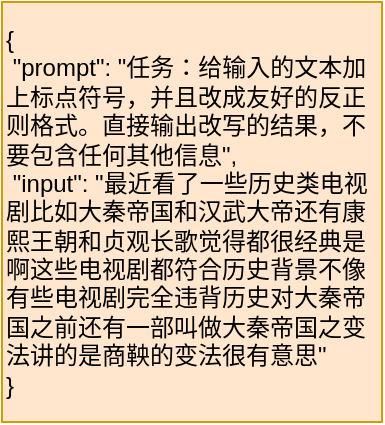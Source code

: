 <mxfile version="21.1.2" type="device">
  <diagram name="第 1 页" id="sI34Kk2dU-XaPxndDxfz">
    <mxGraphModel dx="1026" dy="669" grid="1" gridSize="10" guides="1" tooltips="1" connect="1" arrows="1" fold="1" page="1" pageScale="1" pageWidth="1654" pageHeight="2336" math="0" shadow="0">
      <root>
        <mxCell id="0" />
        <mxCell id="1" parent="0" />
        <mxCell id="RANb38WVvFzRageh8pK1-4" value="{&lt;br&gt;	&lt;span style=&quot;white-space: pre;&quot;&gt;	&lt;/span&gt;&quot;prompt&quot;: &quot;任务：给输入的文本加上标点符号，并且改成友好的反正则格式。直接输出改写的结果，不要包含任何其他信息&quot;,&lt;br&gt;	&lt;span style=&quot;white-space: pre;&quot;&gt;	&lt;/span&gt;&quot;input&quot;: &quot;最近看了一些历史类电视剧比如大秦帝国和汉武大帝还有康熙王朝和贞观长歌觉得都很经典是啊这些电视剧都符合历史背景不像有些电视剧完全违背历史对大秦帝国之前还有一部叫做大秦帝国之变法讲的是商鞅的变法很有意思&quot;&lt;br&gt;}" style="whiteSpace=wrap;html=1;fillColor=#ffe6cc;strokeColor=#d79b00;align=left;" vertex="1" parent="1">
          <mxGeometry x="100" y="80" width="190" height="210" as="geometry" />
        </mxCell>
      </root>
    </mxGraphModel>
  </diagram>
</mxfile>
